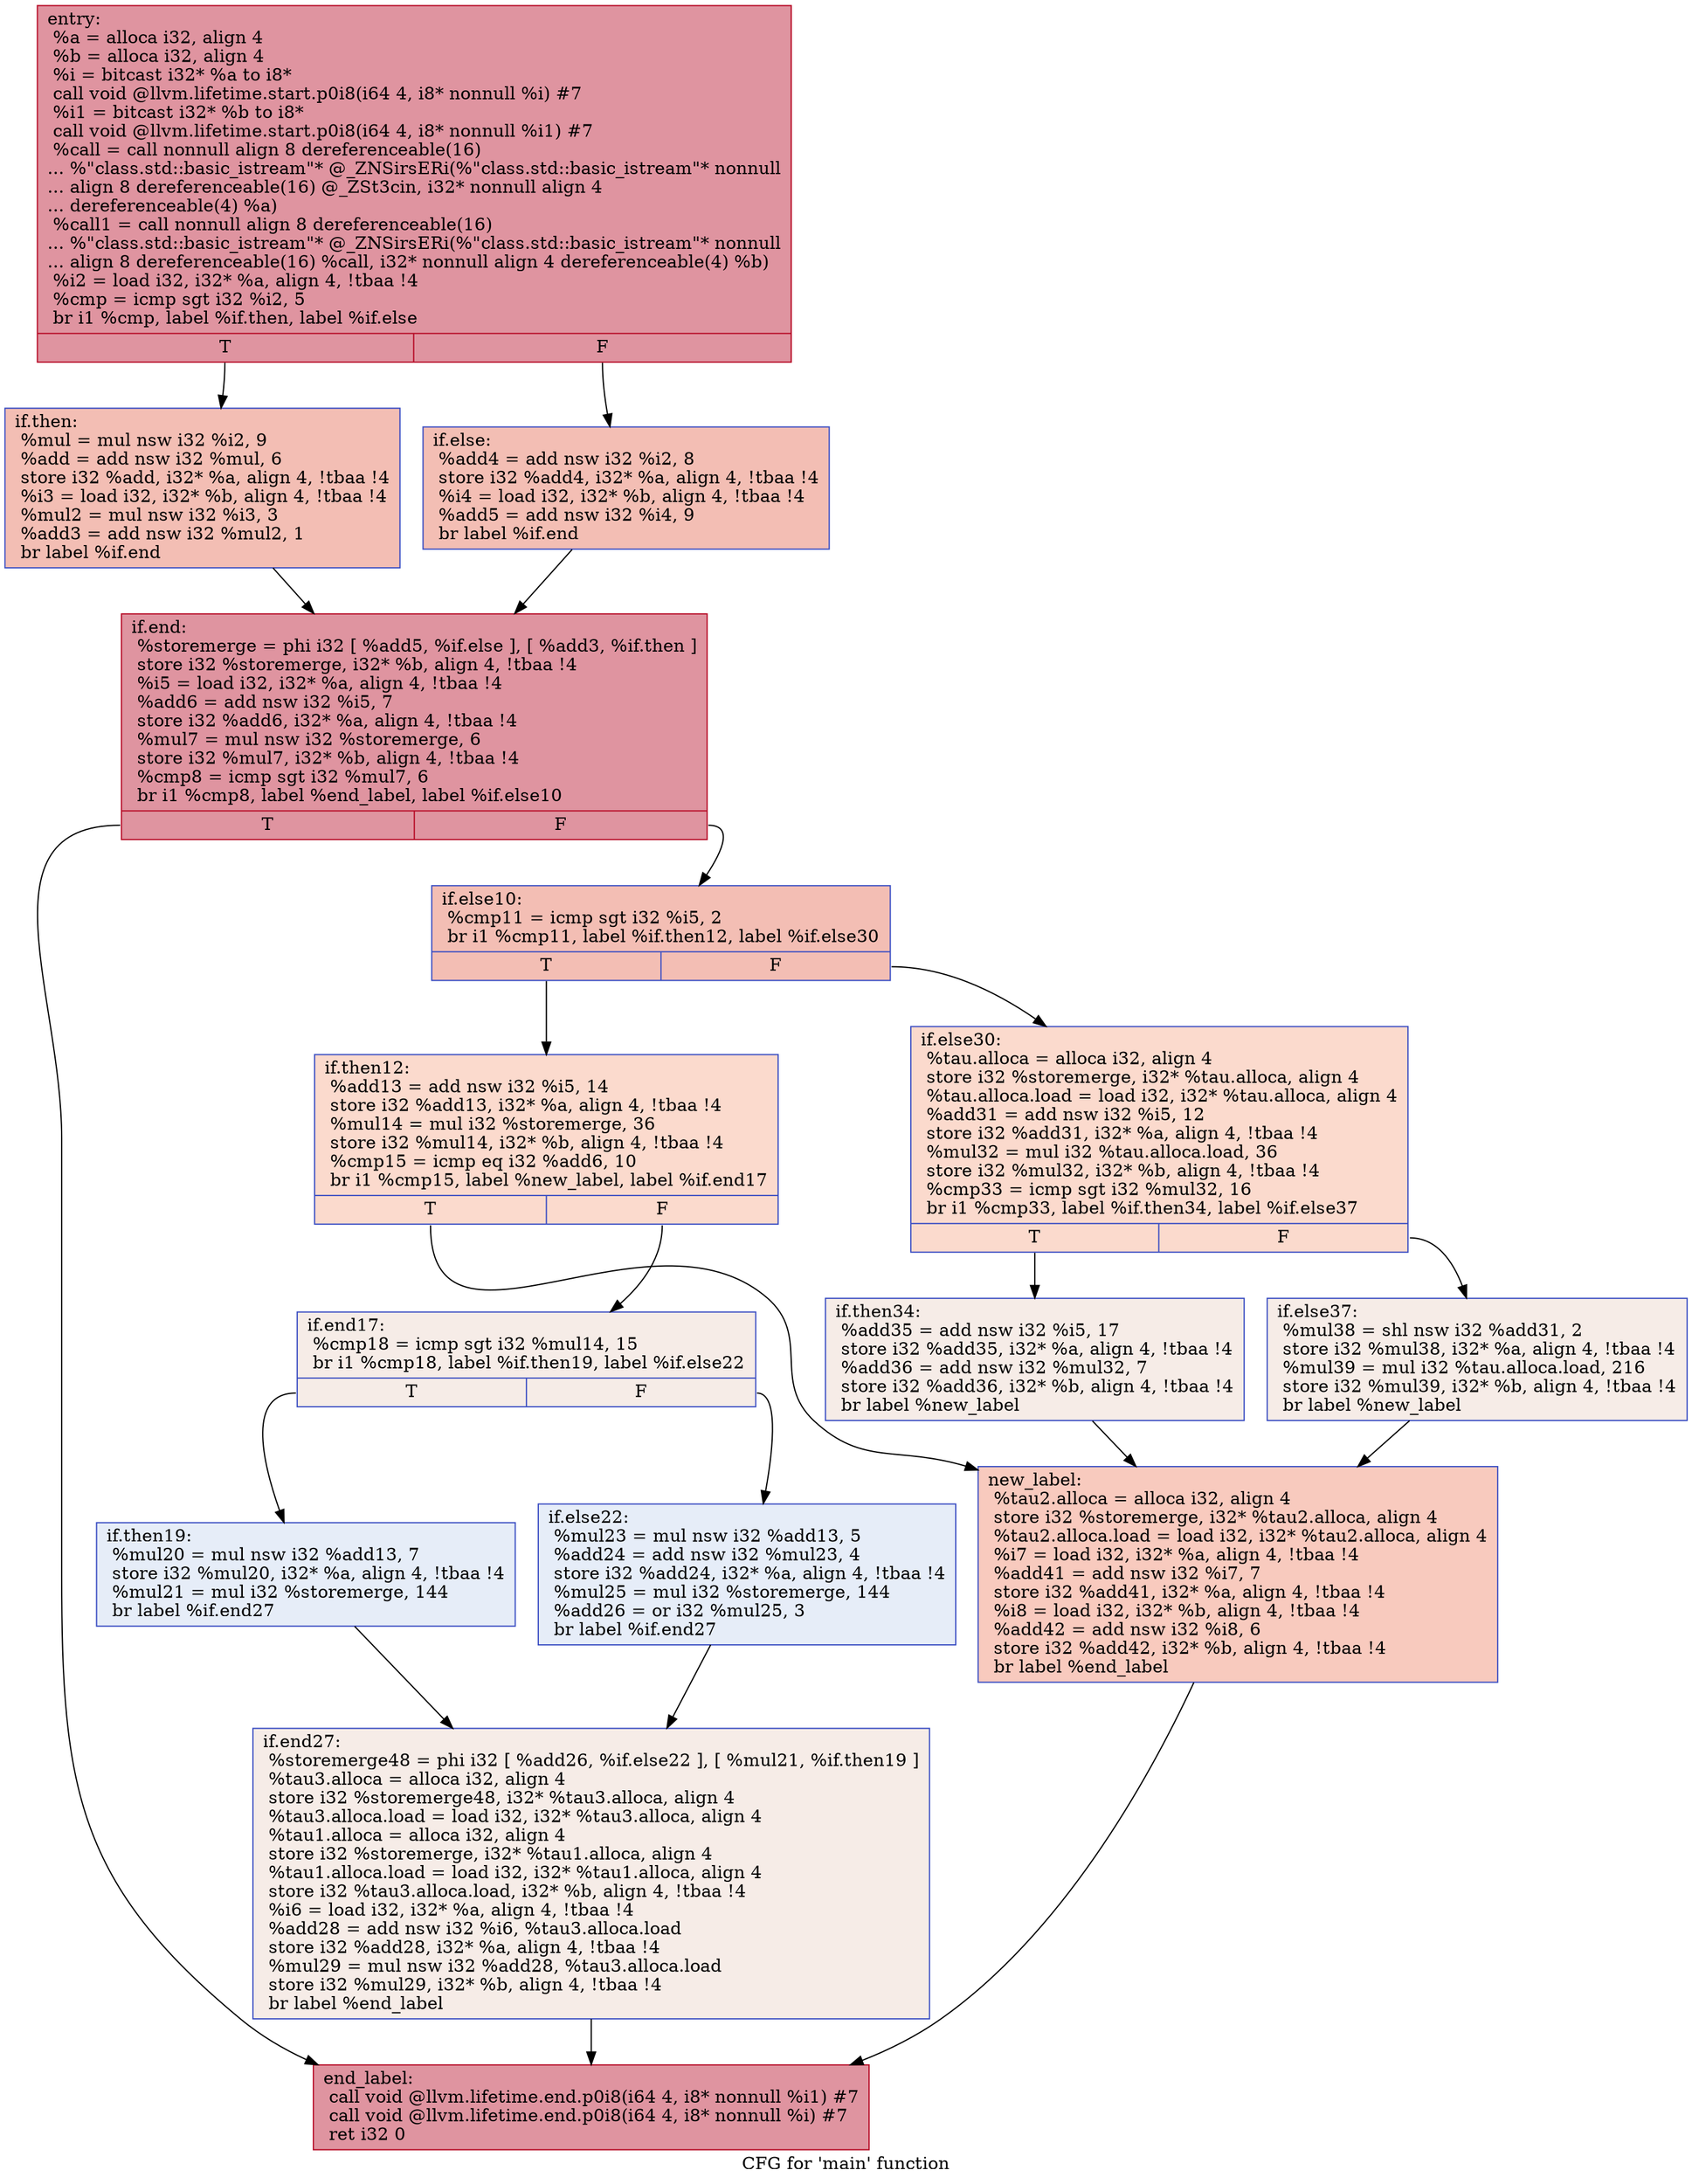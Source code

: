 digraph "CFG for 'main' function" {
	label="CFG for 'main' function";

	Node0x55f482ce4d00 [shape=record,color="#b70d28ff", style=filled, fillcolor="#b70d2870",label="{entry:\l  %a = alloca i32, align 4\l  %b = alloca i32, align 4\l  %i = bitcast i32* %a to i8*\l  call void @llvm.lifetime.start.p0i8(i64 4, i8* nonnull %i) #7\l  %i1 = bitcast i32* %b to i8*\l  call void @llvm.lifetime.start.p0i8(i64 4, i8* nonnull %i1) #7\l  %call = call nonnull align 8 dereferenceable(16)\l... %\"class.std::basic_istream\"* @_ZNSirsERi(%\"class.std::basic_istream\"* nonnull\l... align 8 dereferenceable(16) @_ZSt3cin, i32* nonnull align 4\l... dereferenceable(4) %a)\l  %call1 = call nonnull align 8 dereferenceable(16)\l... %\"class.std::basic_istream\"* @_ZNSirsERi(%\"class.std::basic_istream\"* nonnull\l... align 8 dereferenceable(16) %call, i32* nonnull align 4 dereferenceable(4) %b)\l  %i2 = load i32, i32* %a, align 4, !tbaa !4\l  %cmp = icmp sgt i32 %i2, 5\l  br i1 %cmp, label %if.then, label %if.else\l|{<s0>T|<s1>F}}"];
	Node0x55f482ce4d00:s0 -> Node0x55f482ce6740;
	Node0x55f482ce4d00:s1 -> Node0x55f482ce6810;
	Node0x55f482ce6740 [shape=record,color="#3d50c3ff", style=filled, fillcolor="#e36c5570",label="{if.then:                                          \l  %mul = mul nsw i32 %i2, 9\l  %add = add nsw i32 %mul, 6\l  store i32 %add, i32* %a, align 4, !tbaa !4\l  %i3 = load i32, i32* %b, align 4, !tbaa !4\l  %mul2 = mul nsw i32 %i3, 3\l  %add3 = add nsw i32 %mul2, 1\l  br label %if.end\l}"];
	Node0x55f482ce6740 -> Node0x55f482ce75b0;
	Node0x55f482ce6810 [shape=record,color="#3d50c3ff", style=filled, fillcolor="#e36c5570",label="{if.else:                                          \l  %add4 = add nsw i32 %i2, 8\l  store i32 %add4, i32* %a, align 4, !tbaa !4\l  %i4 = load i32, i32* %b, align 4, !tbaa !4\l  %add5 = add nsw i32 %i4, 9\l  br label %if.end\l}"];
	Node0x55f482ce6810 -> Node0x55f482ce75b0;
	Node0x55f482ce75b0 [shape=record,color="#b70d28ff", style=filled, fillcolor="#b70d2870",label="{if.end:                                           \l  %storemerge = phi i32 [ %add5, %if.else ], [ %add3, %if.then ]\l  store i32 %storemerge, i32* %b, align 4, !tbaa !4\l  %i5 = load i32, i32* %a, align 4, !tbaa !4\l  %add6 = add nsw i32 %i5, 7\l  store i32 %add6, i32* %a, align 4, !tbaa !4\l  %mul7 = mul nsw i32 %storemerge, 6\l  store i32 %mul7, i32* %b, align 4, !tbaa !4\l  %cmp8 = icmp sgt i32 %mul7, 6\l  br i1 %cmp8, label %end_label, label %if.else10\l|{<s0>T|<s1>F}}"];
	Node0x55f482ce75b0:s0 -> Node0x55f482ce81d0;
	Node0x55f482ce75b0:s1 -> Node0x55f482ce8250;
	Node0x55f482ce8250 [shape=record,color="#3d50c3ff", style=filled, fillcolor="#e36c5570",label="{if.else10:                                        \l  %cmp11 = icmp sgt i32 %i5, 2\l  br i1 %cmp11, label %if.then12, label %if.else30\l|{<s0>T|<s1>F}}"];
	Node0x55f482ce8250:s0 -> Node0x55f482ce84c0;
	Node0x55f482ce8250:s1 -> Node0x55f482ce8540;
	Node0x55f482ce84c0 [shape=record,color="#3d50c3ff", style=filled, fillcolor="#f7ac8e70",label="{if.then12:                                        \l  %add13 = add nsw i32 %i5, 14\l  store i32 %add13, i32* %a, align 4, !tbaa !4\l  %mul14 = mul i32 %storemerge, 36\l  store i32 %mul14, i32* %b, align 4, !tbaa !4\l  %cmp15 = icmp eq i32 %add6, 10\l  br i1 %cmp15, label %new_label, label %if.end17\l|{<s0>T|<s1>F}}"];
	Node0x55f482ce84c0:s0 -> Node0x55f482ce8a90;
	Node0x55f482ce84c0:s1 -> Node0x55f482ce8b10;
	Node0x55f482ce8b10 [shape=record,color="#3d50c3ff", style=filled, fillcolor="#ead5c970",label="{if.end17:                                         \l  %cmp18 = icmp sgt i32 %mul14, 15\l  br i1 %cmp18, label %if.then19, label %if.else22\l|{<s0>T|<s1>F}}"];
	Node0x55f482ce8b10:s0 -> Node0x55f482ce8d80;
	Node0x55f482ce8b10:s1 -> Node0x55f482ce9610;
	Node0x55f482ce8d80 [shape=record,color="#3d50c3ff", style=filled, fillcolor="#c7d7f070",label="{if.then19:                                        \l  %mul20 = mul nsw i32 %add13, 7\l  store i32 %mul20, i32* %a, align 4, !tbaa !4\l  %mul21 = mul i32 %storemerge, 144\l  br label %if.end27\l}"];
	Node0x55f482ce8d80 -> Node0x55f482ce99c0;
	Node0x55f482ce9610 [shape=record,color="#3d50c3ff", style=filled, fillcolor="#c7d7f070",label="{if.else22:                                        \l  %mul23 = mul nsw i32 %add13, 5\l  %add24 = add nsw i32 %mul23, 4\l  store i32 %add24, i32* %a, align 4, !tbaa !4\l  %mul25 = mul i32 %storemerge, 144\l  %add26 = or i32 %mul25, 3\l  br label %if.end27\l}"];
	Node0x55f482ce9610 -> Node0x55f482ce99c0;
	Node0x55f482ce99c0 [shape=record,color="#3d50c3ff", style=filled, fillcolor="#ead5c970",label="{if.end27:                                         \l  %storemerge48 = phi i32 [ %add26, %if.else22 ], [ %mul21, %if.then19 ]\l  %tau3.alloca = alloca i32, align 4\l  store i32 %storemerge48, i32* %tau3.alloca, align 4\l  %tau3.alloca.load = load i32, i32* %tau3.alloca, align 4\l  %tau1.alloca = alloca i32, align 4\l  store i32 %storemerge, i32* %tau1.alloca, align 4\l  %tau1.alloca.load = load i32, i32* %tau1.alloca, align 4\l  store i32 %tau3.alloca.load, i32* %b, align 4, !tbaa !4\l  %i6 = load i32, i32* %a, align 4, !tbaa !4\l  %add28 = add nsw i32 %i6, %tau3.alloca.load\l  store i32 %add28, i32* %a, align 4, !tbaa !4\l  %mul29 = mul nsw i32 %add28, %tau3.alloca.load\l  store i32 %mul29, i32* %b, align 4, !tbaa !4\l  br label %end_label\l}"];
	Node0x55f482ce99c0 -> Node0x55f482ce81d0;
	Node0x55f482ce8540 [shape=record,color="#3d50c3ff", style=filled, fillcolor="#f7ac8e70",label="{if.else30:                                        \l  %tau.alloca = alloca i32, align 4\l  store i32 %storemerge, i32* %tau.alloca, align 4\l  %tau.alloca.load = load i32, i32* %tau.alloca, align 4\l  %add31 = add nsw i32 %i5, 12\l  store i32 %add31, i32* %a, align 4, !tbaa !4\l  %mul32 = mul i32 %tau.alloca.load, 36\l  store i32 %mul32, i32* %b, align 4, !tbaa !4\l  %cmp33 = icmp sgt i32 %mul32, 16\l  br i1 %cmp33, label %if.then34, label %if.else37\l|{<s0>T|<s1>F}}"];
	Node0x55f482ce8540:s0 -> Node0x55f482ceb250;
	Node0x55f482ce8540:s1 -> Node0x55f482ceb2d0;
	Node0x55f482ceb250 [shape=record,color="#3d50c3ff", style=filled, fillcolor="#ead5c970",label="{if.then34:                                        \l  %add35 = add nsw i32 %i5, 17\l  store i32 %add35, i32* %a, align 4, !tbaa !4\l  %add36 = add nsw i32 %mul32, 7\l  store i32 %add36, i32* %b, align 4, !tbaa !4\l  br label %new_label\l}"];
	Node0x55f482ceb250 -> Node0x55f482ce8a90;
	Node0x55f482ceb2d0 [shape=record,color="#3d50c3ff", style=filled, fillcolor="#ead5c970",label="{if.else37:                                        \l  %mul38 = shl nsw i32 %add31, 2\l  store i32 %mul38, i32* %a, align 4, !tbaa !4\l  %mul39 = mul i32 %tau.alloca.load, 216\l  store i32 %mul39, i32* %b, align 4, !tbaa !4\l  br label %new_label\l}"];
	Node0x55f482ceb2d0 -> Node0x55f482ce8a90;
	Node0x55f482ce8a90 [shape=record,color="#3d50c3ff", style=filled, fillcolor="#ef886b70",label="{new_label:                                        \l  %tau2.alloca = alloca i32, align 4\l  store i32 %storemerge, i32* %tau2.alloca, align 4\l  %tau2.alloca.load = load i32, i32* %tau2.alloca, align 4\l  %i7 = load i32, i32* %a, align 4, !tbaa !4\l  %add41 = add nsw i32 %i7, 7\l  store i32 %add41, i32* %a, align 4, !tbaa !4\l  %i8 = load i32, i32* %b, align 4, !tbaa !4\l  %add42 = add nsw i32 %i8, 6\l  store i32 %add42, i32* %b, align 4, !tbaa !4\l  br label %end_label\l}"];
	Node0x55f482ce8a90 -> Node0x55f482ce81d0;
	Node0x55f482ce81d0 [shape=record,color="#b70d28ff", style=filled, fillcolor="#b70d2870",label="{end_label:                                        \l  call void @llvm.lifetime.end.p0i8(i64 4, i8* nonnull %i1) #7\l  call void @llvm.lifetime.end.p0i8(i64 4, i8* nonnull %i) #7\l  ret i32 0\l}"];
}
